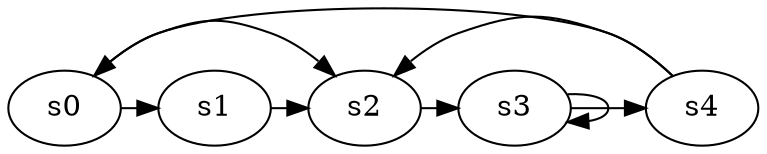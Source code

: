 digraph game_0447_cycle_5 {
    s0 [name="s0", player=0, target=1];
    s1 [name="s1", player=1];
    s2 [name="s2", player=0];
    s3 [name="s3", player=0];
    s4 [name="s4", player=1];

    s0 -> s1 [constraint="time % 2 == 0 && !(time % 5 == 0)"];
    s1 -> s2 [constraint="time % 7 == 0"];
    s2 -> s3 [constraint="time == 7 || time == 11 || time == 18"];
    s3 -> s4 [constraint="time % 2 == 0 && !(time % 4 == 0)"];
    s4 -> s0 [constraint="time == 12 || time == 19"];
    s0 -> s2 [constraint="time == 9"];
    s3 -> s3 [constraint="time % 3 == 0"];
    s4 -> s2 [constraint="time == 8 || time == 9"];
}
